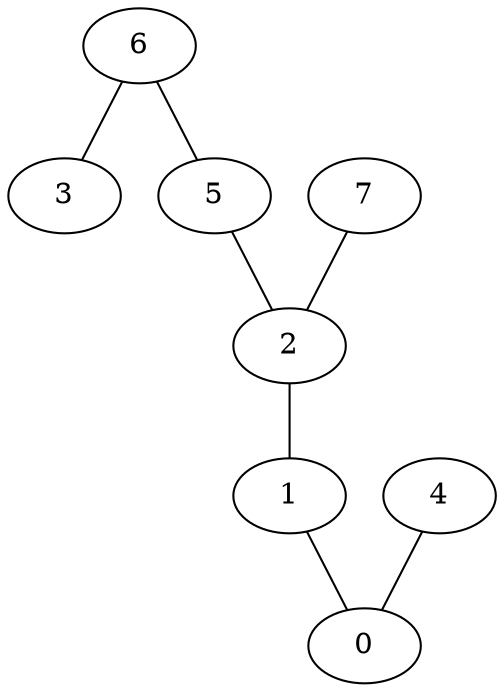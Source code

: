 graph {
    0 [ label = "0" ]
    1 [ label = "1" ]
    2 [ label = "2" ]
    3 [ label = "3" ]
    4 [ label = "4" ]
    5 [ label = "5" ]
    6 [ label = "6" ]
    7 [ label = "7" ]
    1 -- 0 [ ]
    2 -- 1 [ ]
    4 -- 0 [ ]
    7 -- 2 [ ]
    6 -- 5 [ ]
    6 -- 3 [ ]
    5 -- 2 [ ]
}
